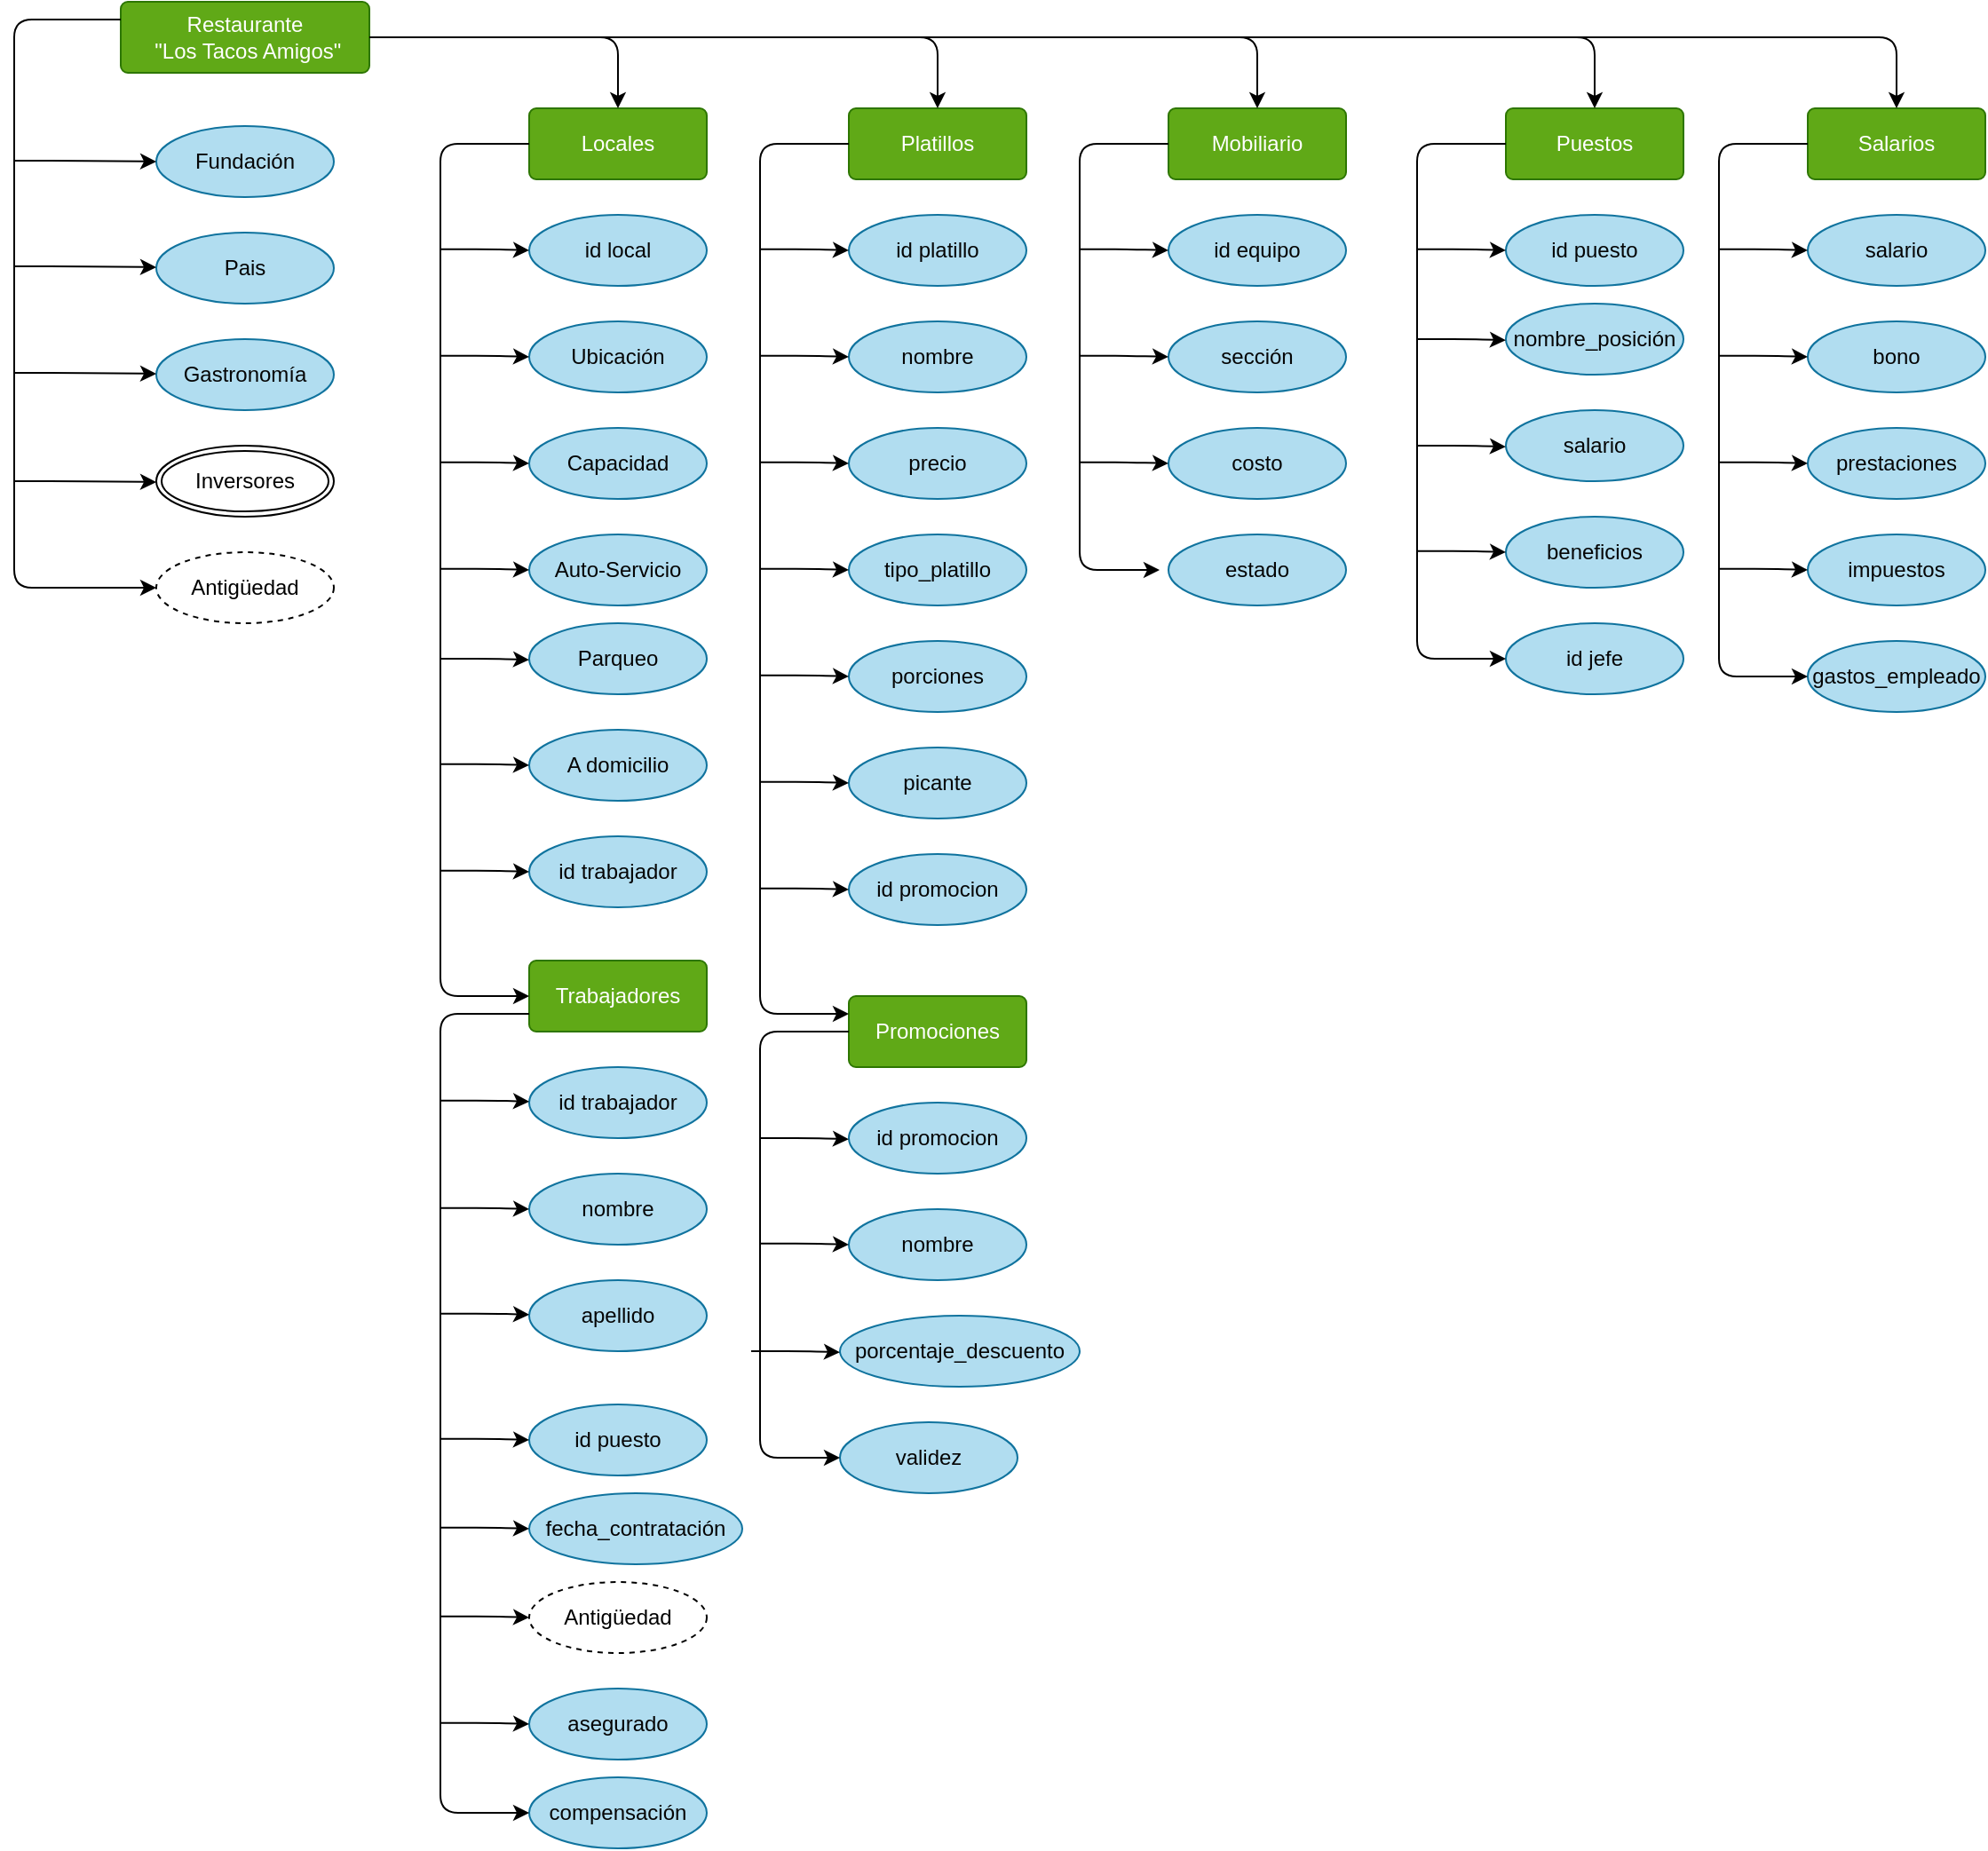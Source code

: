 <mxfile>
    <diagram id="2r4kYDlLFt5FA-E_0tEF" name="Page-1">
        <mxGraphModel dx="567" dy="354" grid="1" gridSize="10" guides="1" tooltips="1" connect="1" arrows="1" fold="1" page="1" pageScale="1" pageWidth="850" pageHeight="1100" math="0" shadow="0">
            <root>
                <mxCell id="0"/>
                <mxCell id="1" parent="0"/>
                <mxCell id="10" value="Promociones&lt;br&gt;" style="rounded=1;arcSize=10;whiteSpace=wrap;html=1;align=center;fillColor=#60a917;fontColor=#ffffff;strokeColor=#2D7600;" vertex="1" parent="1">
                    <mxGeometry x="520" y="590" width="100" height="40" as="geometry"/>
                </mxCell>
                <mxCell id="11" value="Platillos&lt;br&gt;" style="rounded=1;arcSize=10;whiteSpace=wrap;html=1;align=center;fillColor=#60a917;fontColor=#ffffff;strokeColor=#2D7600;" vertex="1" parent="1">
                    <mxGeometry x="520" y="90" width="100" height="40" as="geometry"/>
                </mxCell>
                <mxCell id="12" value="Puestos&lt;br&gt;" style="rounded=1;arcSize=10;whiteSpace=wrap;html=1;align=center;fillColor=#60a917;fontColor=#ffffff;strokeColor=#2D7600;" vertex="1" parent="1">
                    <mxGeometry x="890" y="90" width="100" height="40" as="geometry"/>
                </mxCell>
                <mxCell id="13" value="Trabajadores" style="rounded=1;arcSize=10;whiteSpace=wrap;html=1;align=center;fillColor=#60a917;fontColor=#ffffff;strokeColor=#2D7600;" vertex="1" parent="1">
                    <mxGeometry x="340" y="570" width="100" height="40" as="geometry"/>
                </mxCell>
                <mxCell id="14" value="Restaurante&lt;br&gt;&amp;nbsp;&quot;Los Tacos Amigos&quot;" style="rounded=1;arcSize=10;whiteSpace=wrap;html=1;align=center;fillColor=#60a917;fontColor=#ffffff;strokeColor=#2D7600;" vertex="1" parent="1">
                    <mxGeometry x="110" y="30" width="140" height="40" as="geometry"/>
                </mxCell>
                <mxCell id="18" value="Mobiliario&lt;br&gt;" style="rounded=1;arcSize=10;whiteSpace=wrap;html=1;align=center;fillColor=#60a917;fontColor=#ffffff;strokeColor=#2D7600;" vertex="1" parent="1">
                    <mxGeometry x="700" y="90" width="100" height="40" as="geometry"/>
                </mxCell>
                <mxCell id="19" value="Salarios&lt;br&gt;" style="rounded=1;arcSize=10;whiteSpace=wrap;html=1;align=center;fillColor=#60a917;fontColor=#ffffff;strokeColor=#2D7600;" vertex="1" parent="1">
                    <mxGeometry x="1060" y="90" width="100" height="40" as="geometry"/>
                </mxCell>
                <mxCell id="20" value="Locales" style="rounded=1;arcSize=10;whiteSpace=wrap;html=1;align=center;fillColor=#60a917;fontColor=#ffffff;strokeColor=#2D7600;" vertex="1" parent="1">
                    <mxGeometry x="340" y="90" width="100" height="40" as="geometry"/>
                </mxCell>
                <mxCell id="21" value="id trabajador" style="ellipse;whiteSpace=wrap;html=1;align=center;fillColor=#b1ddf0;strokeColor=#10739e;fontColor=#050505;" vertex="1" parent="1">
                    <mxGeometry x="340" y="630" width="100" height="40" as="geometry"/>
                </mxCell>
                <mxCell id="22" value="id puesto" style="ellipse;whiteSpace=wrap;html=1;align=center;fillColor=#b1ddf0;strokeColor=#10739e;fontColor=#050505;" vertex="1" parent="1">
                    <mxGeometry x="890" y="150" width="100" height="40" as="geometry"/>
                </mxCell>
                <mxCell id="24" value="Gastronomía" style="ellipse;whiteSpace=wrap;html=1;align=center;fillColor=#b1ddf0;strokeColor=#10739e;fontColor=#050505;" vertex="1" parent="1">
                    <mxGeometry x="130" y="220" width="100" height="40" as="geometry"/>
                </mxCell>
                <mxCell id="25" value="Pais" style="ellipse;whiteSpace=wrap;html=1;align=center;fillColor=#b1ddf0;strokeColor=#10739e;fontColor=#050505;" vertex="1" parent="1">
                    <mxGeometry x="130" y="160" width="100" height="40" as="geometry"/>
                </mxCell>
                <mxCell id="26" value="Fundación" style="ellipse;whiteSpace=wrap;html=1;align=center;fillColor=#b1ddf0;strokeColor=#10739e;fontColor=#050505;" vertex="1" parent="1">
                    <mxGeometry x="130" y="100" width="100" height="40" as="geometry"/>
                </mxCell>
                <mxCell id="29" value="Antigüedad" style="ellipse;whiteSpace=wrap;html=1;align=center;dashed=1;fillColor=none;" vertex="1" parent="1">
                    <mxGeometry x="130" y="340" width="100" height="40" as="geometry"/>
                </mxCell>
                <mxCell id="30" value="Inversores" style="ellipse;shape=doubleEllipse;margin=3;whiteSpace=wrap;html=1;align=center;fillColor=none;" vertex="1" parent="1">
                    <mxGeometry x="130" y="280" width="100" height="40" as="geometry"/>
                </mxCell>
                <mxCell id="31" value="precio" style="ellipse;whiteSpace=wrap;html=1;align=center;fillColor=#b1ddf0;strokeColor=#10739e;fontColor=#050505;" vertex="1" parent="1">
                    <mxGeometry x="520" y="270" width="100" height="40" as="geometry"/>
                </mxCell>
                <mxCell id="32" value="asegurado" style="ellipse;whiteSpace=wrap;html=1;align=center;fillColor=#b1ddf0;strokeColor=#10739e;fontColor=#050505;" vertex="1" parent="1">
                    <mxGeometry x="340" y="980" width="100" height="40" as="geometry"/>
                </mxCell>
                <mxCell id="33" value="fecha_contratación" style="ellipse;whiteSpace=wrap;html=1;align=center;fillColor=#b1ddf0;strokeColor=#10739e;fontColor=#050505;" vertex="1" parent="1">
                    <mxGeometry x="340" y="870" width="120" height="40" as="geometry"/>
                </mxCell>
                <mxCell id="34" value="Auto-Servicio" style="ellipse;whiteSpace=wrap;html=1;align=center;fillColor=#b1ddf0;strokeColor=#10739e;fontColor=#050505;" vertex="1" parent="1">
                    <mxGeometry x="340" y="330" width="100" height="40" as="geometry"/>
                </mxCell>
                <mxCell id="35" value="Ubicación" style="ellipse;whiteSpace=wrap;html=1;align=center;fillColor=#b1ddf0;strokeColor=#10739e;fontColor=#050505;" vertex="1" parent="1">
                    <mxGeometry x="340" y="210" width="100" height="40" as="geometry"/>
                </mxCell>
                <mxCell id="36" value="Capacidad&lt;br&gt;" style="ellipse;whiteSpace=wrap;html=1;align=center;fillColor=#b1ddf0;strokeColor=#10739e;fontColor=#050505;" vertex="1" parent="1">
                    <mxGeometry x="340" y="270" width="100" height="40" as="geometry"/>
                </mxCell>
                <mxCell id="37" value="id local" style="ellipse;whiteSpace=wrap;html=1;align=center;fillColor=#b1ddf0;strokeColor=#10739e;fontColor=#050505;" vertex="1" parent="1">
                    <mxGeometry x="340" y="150" width="100" height="40" as="geometry"/>
                </mxCell>
                <mxCell id="39" value="Parqueo" style="ellipse;whiteSpace=wrap;html=1;align=center;fillColor=#b1ddf0;strokeColor=#10739e;fontColor=#050505;" vertex="1" parent="1">
                    <mxGeometry x="340" y="380" width="100" height="40" as="geometry"/>
                </mxCell>
                <mxCell id="40" value="A domicilio" style="ellipse;whiteSpace=wrap;html=1;align=center;fillColor=#b1ddf0;strokeColor=#10739e;fontColor=#050505;" vertex="1" parent="1">
                    <mxGeometry x="340" y="440" width="100" height="40" as="geometry"/>
                </mxCell>
                <mxCell id="41" value="nombre&lt;span style=&quot;color: rgba(0, 0, 0, 0); font-family: monospace; font-size: 0px; text-align: start;&quot;&gt;%3CmxGraphModel%3E%3Croot%3E%3CmxCell%20id%3D%220%22%2F%3E%3CmxCell%20id%3D%221%22%20parent%3D%220%22%2F%3E%3CmxCell%20id%3D%222%22%20value%3D%22id%20trabajador%22%20style%3D%22ellipse%3BwhiteSpace%3Dwrap%3Bhtml%3D1%3Balign%3Dcenter%3BfillColor%3D%23b1ddf0%3BstrokeColor%3D%2310739e%3BfontColor%3D%23050505%3B%22%20vertex%3D%221%22%20parent%3D%221%22%3E%3CmxGeometry%20x%3D%22240%22%20y%3D%22590%22%20width%3D%22100%22%20height%3D%2240%22%20as%3D%22geometry%22%2F%3E%3C%2FmxCell%3E%3C%2Froot%3E%3C%2FmxGraphModel%3E&lt;/span&gt;" style="ellipse;whiteSpace=wrap;html=1;align=center;fillColor=#b1ddf0;strokeColor=#10739e;fontColor=#050505;" vertex="1" parent="1">
                    <mxGeometry x="340" y="690" width="100" height="40" as="geometry"/>
                </mxCell>
                <mxCell id="42" value="apellido" style="ellipse;whiteSpace=wrap;html=1;align=center;fillColor=#b1ddf0;strokeColor=#10739e;fontColor=#050505;" vertex="1" parent="1">
                    <mxGeometry x="340" y="750" width="100" height="40" as="geometry"/>
                </mxCell>
                <mxCell id="43" value="id puesto" style="ellipse;whiteSpace=wrap;html=1;align=center;fillColor=#b1ddf0;strokeColor=#10739e;fontColor=#050505;" vertex="1" parent="1">
                    <mxGeometry x="340" y="820" width="100" height="40" as="geometry"/>
                </mxCell>
                <mxCell id="44" value="id trabajador" style="ellipse;whiteSpace=wrap;html=1;align=center;fillColor=#b1ddf0;strokeColor=#10739e;fontColor=#050505;" vertex="1" parent="1">
                    <mxGeometry x="340" y="500" width="100" height="40" as="geometry"/>
                </mxCell>
                <mxCell id="45" value="Antigüedad" style="ellipse;whiteSpace=wrap;html=1;align=center;dashed=1;fillColor=none;" vertex="1" parent="1">
                    <mxGeometry x="340" y="920" width="100" height="40" as="geometry"/>
                </mxCell>
                <mxCell id="46" value="compensación" style="ellipse;whiteSpace=wrap;html=1;align=center;fillColor=#b1ddf0;strokeColor=#10739e;fontColor=#050505;" vertex="1" parent="1">
                    <mxGeometry x="340" y="1030" width="100" height="40" as="geometry"/>
                </mxCell>
                <mxCell id="47" value="porcentaje_descuento" style="ellipse;whiteSpace=wrap;html=1;align=center;fillColor=#b1ddf0;strokeColor=#10739e;fontColor=#050505;" vertex="1" parent="1">
                    <mxGeometry x="515" y="770" width="135" height="40" as="geometry"/>
                </mxCell>
                <mxCell id="48" value="tipo_platillo" style="ellipse;whiteSpace=wrap;html=1;align=center;fillColor=#b1ddf0;strokeColor=#10739e;fontColor=#050505;" vertex="1" parent="1">
                    <mxGeometry x="520" y="330" width="100" height="40" as="geometry"/>
                </mxCell>
                <mxCell id="49" value="id platillo&lt;br&gt;" style="ellipse;whiteSpace=wrap;html=1;align=center;fillColor=#b1ddf0;strokeColor=#10739e;fontColor=#050505;" vertex="1" parent="1">
                    <mxGeometry x="520" y="150" width="100" height="40" as="geometry"/>
                </mxCell>
                <mxCell id="50" value="porciones" style="ellipse;whiteSpace=wrap;html=1;align=center;fillColor=#b1ddf0;strokeColor=#10739e;fontColor=#050505;" vertex="1" parent="1">
                    <mxGeometry x="520" y="390" width="100" height="40" as="geometry"/>
                </mxCell>
                <mxCell id="51" value="picante" style="ellipse;whiteSpace=wrap;html=1;align=center;fillColor=#b1ddf0;strokeColor=#10739e;fontColor=#050505;" vertex="1" parent="1">
                    <mxGeometry x="520" y="450" width="100" height="40" as="geometry"/>
                </mxCell>
                <mxCell id="52" value="id promocion" style="ellipse;whiteSpace=wrap;html=1;align=center;fillColor=#b1ddf0;strokeColor=#10739e;fontColor=#050505;" vertex="1" parent="1">
                    <mxGeometry x="520" y="510" width="100" height="40" as="geometry"/>
                </mxCell>
                <mxCell id="53" value="nombre" style="ellipse;whiteSpace=wrap;html=1;align=center;fillColor=#b1ddf0;strokeColor=#10739e;fontColor=#050505;" vertex="1" parent="1">
                    <mxGeometry x="520" y="210" width="100" height="40" as="geometry"/>
                </mxCell>
                <mxCell id="54" value="id promocion" style="ellipse;whiteSpace=wrap;html=1;align=center;fillColor=#b1ddf0;strokeColor=#10739e;fontColor=#050505;" vertex="1" parent="1">
                    <mxGeometry x="520" y="650" width="100" height="40" as="geometry"/>
                </mxCell>
                <mxCell id="55" value="validez" style="ellipse;whiteSpace=wrap;html=1;align=center;fillColor=#b1ddf0;strokeColor=#10739e;fontColor=#050505;" vertex="1" parent="1">
                    <mxGeometry x="515" y="830" width="100" height="40" as="geometry"/>
                </mxCell>
                <mxCell id="56" value="nombre" style="ellipse;whiteSpace=wrap;html=1;align=center;fillColor=#b1ddf0;strokeColor=#10739e;fontColor=#050505;" vertex="1" parent="1">
                    <mxGeometry x="520" y="710" width="100" height="40" as="geometry"/>
                </mxCell>
                <mxCell id="57" value="id equipo" style="ellipse;whiteSpace=wrap;html=1;align=center;fillColor=#b1ddf0;strokeColor=#10739e;fontColor=#050505;" vertex="1" parent="1">
                    <mxGeometry x="700" y="150" width="100" height="40" as="geometry"/>
                </mxCell>
                <mxCell id="58" value="sección" style="ellipse;whiteSpace=wrap;html=1;align=center;fillColor=#b1ddf0;strokeColor=#10739e;fontColor=#050505;" vertex="1" parent="1">
                    <mxGeometry x="700" y="210" width="100" height="40" as="geometry"/>
                </mxCell>
                <mxCell id="59" value="costo" style="ellipse;whiteSpace=wrap;html=1;align=center;fillColor=#b1ddf0;strokeColor=#10739e;fontColor=#050505;" vertex="1" parent="1">
                    <mxGeometry x="700" y="270" width="100" height="40" as="geometry"/>
                </mxCell>
                <mxCell id="60" value="estado" style="ellipse;whiteSpace=wrap;html=1;align=center;fillColor=#b1ddf0;strokeColor=#10739e;fontColor=#050505;" vertex="1" parent="1">
                    <mxGeometry x="700" y="330" width="100" height="40" as="geometry"/>
                </mxCell>
                <mxCell id="62" value="salario" style="ellipse;whiteSpace=wrap;html=1;align=center;fillColor=#b1ddf0;strokeColor=#10739e;fontColor=#050505;" vertex="1" parent="1">
                    <mxGeometry x="1060" y="150" width="100" height="40" as="geometry"/>
                </mxCell>
                <mxCell id="63" value="id jefe" style="ellipse;whiteSpace=wrap;html=1;align=center;fillColor=#b1ddf0;strokeColor=#10739e;fontColor=#050505;" vertex="1" parent="1">
                    <mxGeometry x="890" y="380" width="100" height="40" as="geometry"/>
                </mxCell>
                <mxCell id="64" value="nombre_posición" style="ellipse;whiteSpace=wrap;html=1;align=center;fillColor=#b1ddf0;strokeColor=#10739e;fontColor=#050505;" vertex="1" parent="1">
                    <mxGeometry x="890" y="200" width="100" height="40" as="geometry"/>
                </mxCell>
                <mxCell id="65" value="salario" style="ellipse;whiteSpace=wrap;html=1;align=center;fillColor=#b1ddf0;strokeColor=#10739e;fontColor=#050505;" vertex="1" parent="1">
                    <mxGeometry x="890" y="260" width="100" height="40" as="geometry"/>
                </mxCell>
                <mxCell id="66" value="beneficios" style="ellipse;whiteSpace=wrap;html=1;align=center;fillColor=#b1ddf0;strokeColor=#10739e;fontColor=#050505;" vertex="1" parent="1">
                    <mxGeometry x="890" y="320" width="100" height="40" as="geometry"/>
                </mxCell>
                <mxCell id="67" value="prestaciones" style="ellipse;whiteSpace=wrap;html=1;align=center;fillColor=#b1ddf0;strokeColor=#10739e;fontColor=#050505;" vertex="1" parent="1">
                    <mxGeometry x="1060" y="270" width="100" height="40" as="geometry"/>
                </mxCell>
                <mxCell id="68" value="bono" style="ellipse;whiteSpace=wrap;html=1;align=center;fillColor=#b1ddf0;strokeColor=#10739e;fontColor=#050505;" vertex="1" parent="1">
                    <mxGeometry x="1060" y="210" width="100" height="40" as="geometry"/>
                </mxCell>
                <mxCell id="69" value="impuestos" style="ellipse;whiteSpace=wrap;html=1;align=center;fillColor=#b1ddf0;strokeColor=#10739e;fontColor=#050505;" vertex="1" parent="1">
                    <mxGeometry x="1060" y="330" width="100" height="40" as="geometry"/>
                </mxCell>
                <mxCell id="70" value="gastos_empleado" style="ellipse;whiteSpace=wrap;html=1;align=center;fillColor=#b1ddf0;strokeColor=#10739e;fontColor=#050505;" vertex="1" parent="1">
                    <mxGeometry x="1060" y="390" width="100" height="40" as="geometry"/>
                </mxCell>
                <mxCell id="71" style="edgeStyle=none;html=1;entryX=0;entryY=0.5;entryDx=0;entryDy=0;" edge="1" parent="1" target="29">
                    <mxGeometry relative="1" as="geometry">
                        <mxPoint x="90" y="440" as="targetPoint"/>
                        <Array as="points">
                            <mxPoint x="50" y="40"/>
                            <mxPoint x="50" y="300"/>
                            <mxPoint x="50" y="360"/>
                        </Array>
                        <mxPoint x="110" y="40" as="sourcePoint"/>
                    </mxGeometry>
                </mxCell>
                <mxCell id="72" style="edgeStyle=none;html=1;entryX=0;entryY=0.5;entryDx=0;entryDy=0;" edge="1" parent="1" target="26">
                    <mxGeometry relative="1" as="geometry">
                        <mxPoint x="110" y="119.5" as="targetPoint"/>
                        <mxPoint x="50" y="119.5" as="sourcePoint"/>
                        <Array as="points">
                            <mxPoint x="80" y="119.5"/>
                        </Array>
                    </mxGeometry>
                </mxCell>
                <mxCell id="73" style="edgeStyle=none;html=1;entryX=0;entryY=0.5;entryDx=0;entryDy=0;" edge="1" parent="1">
                    <mxGeometry relative="1" as="geometry">
                        <mxPoint x="130" y="179.5" as="targetPoint"/>
                        <mxPoint x="50" y="179" as="sourcePoint"/>
                        <Array as="points">
                            <mxPoint x="80" y="179"/>
                        </Array>
                    </mxGeometry>
                </mxCell>
                <mxCell id="74" style="edgeStyle=none;html=1;entryX=0;entryY=0.5;entryDx=0;entryDy=0;" edge="1" parent="1">
                    <mxGeometry relative="1" as="geometry">
                        <mxPoint x="130" y="300.5" as="targetPoint"/>
                        <mxPoint x="50" y="300" as="sourcePoint"/>
                        <Array as="points">
                            <mxPoint x="80" y="300"/>
                        </Array>
                    </mxGeometry>
                </mxCell>
                <mxCell id="75" style="edgeStyle=none;html=1;entryX=0;entryY=0.5;entryDx=0;entryDy=0;" edge="1" parent="1">
                    <mxGeometry relative="1" as="geometry">
                        <mxPoint x="130" y="239.5" as="targetPoint"/>
                        <mxPoint x="50" y="239" as="sourcePoint"/>
                        <Array as="points">
                            <mxPoint x="80" y="239"/>
                        </Array>
                    </mxGeometry>
                </mxCell>
                <mxCell id="76" style="edgeStyle=none;html=1;entryX=0;entryY=0.5;entryDx=0;entryDy=0;" edge="1" parent="1" target="13">
                    <mxGeometry relative="1" as="geometry">
                        <mxPoint x="360.0" y="430" as="targetPoint"/>
                        <Array as="points">
                            <mxPoint x="290" y="110"/>
                            <mxPoint x="290" y="590"/>
                        </Array>
                        <mxPoint x="340" y="110" as="sourcePoint"/>
                    </mxGeometry>
                </mxCell>
                <mxCell id="77" style="edgeStyle=none;html=1;" edge="1" parent="1">
                    <mxGeometry relative="1" as="geometry">
                        <mxPoint x="340" y="170" as="targetPoint"/>
                        <mxPoint x="290" y="169.41" as="sourcePoint"/>
                        <Array as="points">
                            <mxPoint x="320" y="169.41"/>
                        </Array>
                    </mxGeometry>
                </mxCell>
                <mxCell id="78" style="edgeStyle=none;html=1;" edge="1" parent="1">
                    <mxGeometry relative="1" as="geometry">
                        <mxPoint x="340" y="230" as="targetPoint"/>
                        <mxPoint x="290" y="229.41" as="sourcePoint"/>
                        <Array as="points">
                            <mxPoint x="320" y="229.41"/>
                        </Array>
                    </mxGeometry>
                </mxCell>
                <mxCell id="79" style="edgeStyle=none;html=1;" edge="1" parent="1">
                    <mxGeometry relative="1" as="geometry">
                        <mxPoint x="340" y="400.59" as="targetPoint"/>
                        <mxPoint x="290" y="400.0" as="sourcePoint"/>
                        <Array as="points">
                            <mxPoint x="320" y="400"/>
                        </Array>
                    </mxGeometry>
                </mxCell>
                <mxCell id="80" style="edgeStyle=none;html=1;" edge="1" parent="1">
                    <mxGeometry relative="1" as="geometry">
                        <mxPoint x="340" y="350" as="targetPoint"/>
                        <mxPoint x="290" y="349.41" as="sourcePoint"/>
                        <Array as="points">
                            <mxPoint x="320" y="349.41"/>
                        </Array>
                    </mxGeometry>
                </mxCell>
                <mxCell id="81" style="edgeStyle=none;html=1;" edge="1" parent="1">
                    <mxGeometry relative="1" as="geometry">
                        <mxPoint x="340" y="290" as="targetPoint"/>
                        <mxPoint x="290" y="289.41" as="sourcePoint"/>
                        <Array as="points">
                            <mxPoint x="320" y="289.41"/>
                        </Array>
                    </mxGeometry>
                </mxCell>
                <mxCell id="82" style="edgeStyle=none;html=1;" edge="1" parent="1">
                    <mxGeometry relative="1" as="geometry">
                        <mxPoint x="340" y="460" as="targetPoint"/>
                        <mxPoint x="290" y="459.41" as="sourcePoint"/>
                        <Array as="points">
                            <mxPoint x="320" y="459.41"/>
                        </Array>
                    </mxGeometry>
                </mxCell>
                <mxCell id="83" style="edgeStyle=none;html=1;" edge="1" parent="1">
                    <mxGeometry relative="1" as="geometry">
                        <mxPoint x="340" y="520" as="targetPoint"/>
                        <mxPoint x="290" y="519.41" as="sourcePoint"/>
                        <Array as="points">
                            <mxPoint x="320" y="519.41"/>
                        </Array>
                    </mxGeometry>
                </mxCell>
                <mxCell id="84" style="edgeStyle=none;html=1;entryX=0;entryY=0.5;entryDx=0;entryDy=0;exitX=0;exitY=0.75;exitDx=0;exitDy=0;" edge="1" parent="1" source="13" target="46">
                    <mxGeometry relative="1" as="geometry">
                        <mxPoint x="340" y="1060.0" as="targetPoint"/>
                        <Array as="points">
                            <mxPoint x="290" y="600"/>
                            <mxPoint x="290" y="1050"/>
                        </Array>
                        <mxPoint x="340" y="580" as="sourcePoint"/>
                    </mxGeometry>
                </mxCell>
                <mxCell id="85" style="edgeStyle=none;html=1;" edge="1" parent="1">
                    <mxGeometry relative="1" as="geometry">
                        <mxPoint x="340" y="649.41" as="targetPoint"/>
                        <mxPoint x="290" y="648.82" as="sourcePoint"/>
                        <Array as="points">
                            <mxPoint x="320" y="648.82"/>
                        </Array>
                    </mxGeometry>
                </mxCell>
                <mxCell id="86" style="edgeStyle=none;html=1;" edge="1" parent="1">
                    <mxGeometry relative="1" as="geometry">
                        <mxPoint x="340" y="710.0" as="targetPoint"/>
                        <mxPoint x="290" y="709.41" as="sourcePoint"/>
                        <Array as="points">
                            <mxPoint x="320" y="709.41"/>
                        </Array>
                    </mxGeometry>
                </mxCell>
                <mxCell id="87" style="edgeStyle=none;html=1;" edge="1" parent="1">
                    <mxGeometry relative="1" as="geometry">
                        <mxPoint x="340" y="769.41" as="targetPoint"/>
                        <mxPoint x="290" y="768.82" as="sourcePoint"/>
                        <Array as="points">
                            <mxPoint x="320" y="768.82"/>
                        </Array>
                    </mxGeometry>
                </mxCell>
                <mxCell id="88" style="edgeStyle=none;html=1;" edge="1" parent="1">
                    <mxGeometry relative="1" as="geometry">
                        <mxPoint x="340" y="840.0" as="targetPoint"/>
                        <mxPoint x="290" y="839.41" as="sourcePoint"/>
                        <Array as="points">
                            <mxPoint x="320" y="839.41"/>
                        </Array>
                    </mxGeometry>
                </mxCell>
                <mxCell id="89" style="edgeStyle=none;html=1;" edge="1" parent="1">
                    <mxGeometry relative="1" as="geometry">
                        <mxPoint x="340" y="890.0" as="targetPoint"/>
                        <mxPoint x="290" y="889.41" as="sourcePoint"/>
                        <Array as="points">
                            <mxPoint x="320" y="889.41"/>
                        </Array>
                    </mxGeometry>
                </mxCell>
                <mxCell id="90" style="edgeStyle=none;html=1;" edge="1" parent="1">
                    <mxGeometry relative="1" as="geometry">
                        <mxPoint x="340" y="940.0" as="targetPoint"/>
                        <mxPoint x="290" y="939.41" as="sourcePoint"/>
                        <Array as="points">
                            <mxPoint x="320" y="939.41"/>
                        </Array>
                    </mxGeometry>
                </mxCell>
                <mxCell id="91" style="edgeStyle=none;html=1;" edge="1" parent="1">
                    <mxGeometry relative="1" as="geometry">
                        <mxPoint x="340" y="1000" as="targetPoint"/>
                        <mxPoint x="290" y="999.41" as="sourcePoint"/>
                        <Array as="points">
                            <mxPoint x="320" y="999.41"/>
                        </Array>
                    </mxGeometry>
                </mxCell>
                <mxCell id="92" style="edgeStyle=none;html=1;entryX=0;entryY=0.25;entryDx=0;entryDy=0;exitX=0;exitY=0.75;exitDx=0;exitDy=0;" edge="1" parent="1" target="10">
                    <mxGeometry relative="1" as="geometry">
                        <mxPoint x="520" y="560" as="targetPoint"/>
                        <Array as="points">
                            <mxPoint x="470" y="110"/>
                            <mxPoint x="470" y="600"/>
                        </Array>
                        <mxPoint x="520" y="110.0" as="sourcePoint"/>
                    </mxGeometry>
                </mxCell>
                <mxCell id="93" style="edgeStyle=none;html=1;" edge="1" parent="1">
                    <mxGeometry relative="1" as="geometry">
                        <mxPoint x="520" y="170" as="targetPoint"/>
                        <mxPoint x="470" y="169.41" as="sourcePoint"/>
                        <Array as="points">
                            <mxPoint x="500" y="169.41"/>
                        </Array>
                    </mxGeometry>
                </mxCell>
                <mxCell id="94" style="edgeStyle=none;html=1;" edge="1" parent="1">
                    <mxGeometry relative="1" as="geometry">
                        <mxPoint x="520" y="290" as="targetPoint"/>
                        <mxPoint x="470" y="289.41" as="sourcePoint"/>
                        <Array as="points">
                            <mxPoint x="500" y="289.41"/>
                        </Array>
                    </mxGeometry>
                </mxCell>
                <mxCell id="95" style="edgeStyle=none;html=1;" edge="1" parent="1">
                    <mxGeometry relative="1" as="geometry">
                        <mxPoint x="520" y="470" as="targetPoint"/>
                        <mxPoint x="470" y="469.41" as="sourcePoint"/>
                        <Array as="points">
                            <mxPoint x="500" y="469.41"/>
                        </Array>
                    </mxGeometry>
                </mxCell>
                <mxCell id="96" style="edgeStyle=none;html=1;" edge="1" parent="1">
                    <mxGeometry relative="1" as="geometry">
                        <mxPoint x="520" y="350" as="targetPoint"/>
                        <mxPoint x="470" y="349.41" as="sourcePoint"/>
                        <Array as="points">
                            <mxPoint x="500" y="349.41"/>
                        </Array>
                    </mxGeometry>
                </mxCell>
                <mxCell id="97" style="edgeStyle=none;html=1;" edge="1" parent="1">
                    <mxGeometry relative="1" as="geometry">
                        <mxPoint x="520" y="230" as="targetPoint"/>
                        <mxPoint x="470" y="229.41" as="sourcePoint"/>
                        <Array as="points">
                            <mxPoint x="500" y="229.41"/>
                        </Array>
                    </mxGeometry>
                </mxCell>
                <mxCell id="98" style="edgeStyle=none;html=1;" edge="1" parent="1">
                    <mxGeometry relative="1" as="geometry">
                        <mxPoint x="520" y="410" as="targetPoint"/>
                        <mxPoint x="470" y="409.41" as="sourcePoint"/>
                        <Array as="points">
                            <mxPoint x="500" y="409.41"/>
                        </Array>
                    </mxGeometry>
                </mxCell>
                <mxCell id="99" style="edgeStyle=none;html=1;" edge="1" parent="1">
                    <mxGeometry relative="1" as="geometry">
                        <mxPoint x="520" y="530.0" as="targetPoint"/>
                        <mxPoint x="470" y="529.41" as="sourcePoint"/>
                        <Array as="points">
                            <mxPoint x="500" y="529.41"/>
                        </Array>
                    </mxGeometry>
                </mxCell>
                <mxCell id="100" style="edgeStyle=none;html=1;entryX=0;entryY=0.5;entryDx=0;entryDy=0;exitX=0;exitY=0.75;exitDx=0;exitDy=0;" edge="1" parent="1" target="55">
                    <mxGeometry relative="1" as="geometry">
                        <mxPoint x="520" y="1060" as="targetPoint"/>
                        <Array as="points">
                            <mxPoint x="470" y="610"/>
                            <mxPoint x="470" y="850"/>
                        </Array>
                        <mxPoint x="520" y="610.0" as="sourcePoint"/>
                    </mxGeometry>
                </mxCell>
                <mxCell id="101" style="edgeStyle=none;html=1;" edge="1" parent="1">
                    <mxGeometry relative="1" as="geometry">
                        <mxPoint x="520" y="670.59" as="targetPoint"/>
                        <mxPoint x="470" y="670" as="sourcePoint"/>
                        <Array as="points">
                            <mxPoint x="500" y="670"/>
                        </Array>
                    </mxGeometry>
                </mxCell>
                <mxCell id="102" style="edgeStyle=none;html=1;" edge="1" parent="1">
                    <mxGeometry relative="1" as="geometry">
                        <mxPoint x="520" y="730" as="targetPoint"/>
                        <mxPoint x="470" y="729.41" as="sourcePoint"/>
                        <Array as="points">
                            <mxPoint x="500" y="729.41"/>
                        </Array>
                    </mxGeometry>
                </mxCell>
                <mxCell id="103" style="edgeStyle=none;html=1;" edge="1" parent="1">
                    <mxGeometry relative="1" as="geometry">
                        <mxPoint x="700" y="170" as="targetPoint"/>
                        <mxPoint x="650" y="169.41" as="sourcePoint"/>
                        <Array as="points">
                            <mxPoint x="680" y="169.41"/>
                        </Array>
                    </mxGeometry>
                </mxCell>
                <mxCell id="104" style="edgeStyle=none;html=1;" edge="1" parent="1">
                    <mxGeometry relative="1" as="geometry">
                        <mxPoint x="700" y="230.0" as="targetPoint"/>
                        <mxPoint x="650" y="229.41" as="sourcePoint"/>
                        <Array as="points">
                            <mxPoint x="680" y="229.41"/>
                        </Array>
                    </mxGeometry>
                </mxCell>
                <mxCell id="105" style="edgeStyle=none;html=1;" edge="1" parent="1">
                    <mxGeometry relative="1" as="geometry">
                        <mxPoint x="515" y="790.59" as="targetPoint"/>
                        <mxPoint x="465" y="790.0" as="sourcePoint"/>
                        <Array as="points">
                            <mxPoint x="495" y="790"/>
                        </Array>
                    </mxGeometry>
                </mxCell>
                <mxCell id="106" style="edgeStyle=none;html=1;entryX=0;entryY=0.5;entryDx=0;entryDy=0;exitX=0;exitY=0.75;exitDx=0;exitDy=0;" edge="1" parent="1">
                    <mxGeometry relative="1" as="geometry">
                        <mxPoint x="695" y="350" as="targetPoint"/>
                        <Array as="points">
                            <mxPoint x="650" y="110"/>
                            <mxPoint x="650" y="350"/>
                        </Array>
                        <mxPoint x="700" y="110.0" as="sourcePoint"/>
                    </mxGeometry>
                </mxCell>
                <mxCell id="107" style="edgeStyle=none;html=1;" edge="1" parent="1">
                    <mxGeometry relative="1" as="geometry">
                        <mxPoint x="700" y="290" as="targetPoint"/>
                        <mxPoint x="650" y="289.41" as="sourcePoint"/>
                        <Array as="points">
                            <mxPoint x="680" y="289.41"/>
                        </Array>
                    </mxGeometry>
                </mxCell>
                <mxCell id="108" style="edgeStyle=none;html=1;entryX=0;entryY=0.5;entryDx=0;entryDy=0;exitX=0;exitY=0.75;exitDx=0;exitDy=0;" edge="1" parent="1" target="63">
                    <mxGeometry relative="1" as="geometry">
                        <mxPoint x="885" y="350.0" as="targetPoint"/>
                        <Array as="points">
                            <mxPoint x="840" y="110"/>
                            <mxPoint x="840" y="400"/>
                        </Array>
                        <mxPoint x="890" y="110.0" as="sourcePoint"/>
                    </mxGeometry>
                </mxCell>
                <mxCell id="109" style="edgeStyle=none;html=1;" edge="1" parent="1">
                    <mxGeometry relative="1" as="geometry">
                        <mxPoint x="890" y="340.0" as="targetPoint"/>
                        <mxPoint x="840" y="339.41" as="sourcePoint"/>
                        <Array as="points">
                            <mxPoint x="870" y="339.41"/>
                        </Array>
                    </mxGeometry>
                </mxCell>
                <mxCell id="110" style="edgeStyle=none;html=1;" edge="1" parent="1">
                    <mxGeometry relative="1" as="geometry">
                        <mxPoint x="890" y="280.59" as="targetPoint"/>
                        <mxPoint x="840" y="280.0" as="sourcePoint"/>
                        <Array as="points">
                            <mxPoint x="870" y="280"/>
                        </Array>
                    </mxGeometry>
                </mxCell>
                <mxCell id="111" style="edgeStyle=none;html=1;" edge="1" parent="1">
                    <mxGeometry relative="1" as="geometry">
                        <mxPoint x="890" y="220.59" as="targetPoint"/>
                        <mxPoint x="840" y="220.0" as="sourcePoint"/>
                        <Array as="points">
                            <mxPoint x="870" y="220.0"/>
                        </Array>
                    </mxGeometry>
                </mxCell>
                <mxCell id="112" style="edgeStyle=none;html=1;" edge="1" parent="1">
                    <mxGeometry relative="1" as="geometry">
                        <mxPoint x="890" y="170.0" as="targetPoint"/>
                        <mxPoint x="840" y="169.41" as="sourcePoint"/>
                        <Array as="points">
                            <mxPoint x="870" y="169.41"/>
                        </Array>
                    </mxGeometry>
                </mxCell>
                <mxCell id="113" style="edgeStyle=none;html=1;entryX=0;entryY=0.5;entryDx=0;entryDy=0;exitX=0;exitY=0.75;exitDx=0;exitDy=0;" edge="1" parent="1" target="70">
                    <mxGeometry relative="1" as="geometry">
                        <mxPoint x="1055" y="350.0" as="targetPoint"/>
                        <Array as="points">
                            <mxPoint x="1010" y="110"/>
                            <mxPoint x="1010" y="410"/>
                        </Array>
                        <mxPoint x="1060" y="110.0" as="sourcePoint"/>
                    </mxGeometry>
                </mxCell>
                <mxCell id="114" style="edgeStyle=none;html=1;" edge="1" parent="1">
                    <mxGeometry relative="1" as="geometry">
                        <mxPoint x="1060" y="170.0" as="targetPoint"/>
                        <mxPoint x="1010" y="169.41" as="sourcePoint"/>
                        <Array as="points">
                            <mxPoint x="1040" y="169.41"/>
                        </Array>
                    </mxGeometry>
                </mxCell>
                <mxCell id="115" style="edgeStyle=none;html=1;" edge="1" parent="1">
                    <mxGeometry relative="1" as="geometry">
                        <mxPoint x="1060" y="350.0" as="targetPoint"/>
                        <mxPoint x="1010" y="349.41" as="sourcePoint"/>
                        <Array as="points">
                            <mxPoint x="1040" y="349.41"/>
                        </Array>
                    </mxGeometry>
                </mxCell>
                <mxCell id="117" style="edgeStyle=none;html=1;" edge="1" parent="1">
                    <mxGeometry relative="1" as="geometry">
                        <mxPoint x="1060" y="230.0" as="targetPoint"/>
                        <mxPoint x="1010" y="229.41" as="sourcePoint"/>
                        <Array as="points">
                            <mxPoint x="1040" y="229.41"/>
                        </Array>
                    </mxGeometry>
                </mxCell>
                <mxCell id="118" style="edgeStyle=none;html=1;" edge="1" parent="1">
                    <mxGeometry relative="1" as="geometry">
                        <mxPoint x="1060" y="290.0" as="targetPoint"/>
                        <mxPoint x="1010" y="289.41" as="sourcePoint"/>
                        <Array as="points">
                            <mxPoint x="1040" y="289.41"/>
                        </Array>
                    </mxGeometry>
                </mxCell>
                <mxCell id="119" style="edgeStyle=none;html=1;entryX=0.5;entryY=0;entryDx=0;entryDy=0;" edge="1" parent="1" target="20">
                    <mxGeometry relative="1" as="geometry">
                        <mxPoint x="370" y="100" as="targetPoint"/>
                        <Array as="points">
                            <mxPoint x="390" y="50"/>
                        </Array>
                        <mxPoint x="250" y="50" as="sourcePoint"/>
                    </mxGeometry>
                </mxCell>
                <mxCell id="120" style="edgeStyle=none;html=1;entryX=0.5;entryY=0;entryDx=0;entryDy=0;" edge="1" parent="1" target="11">
                    <mxGeometry relative="1" as="geometry">
                        <mxPoint x="520.0" y="90" as="targetPoint"/>
                        <Array as="points">
                            <mxPoint x="570" y="50"/>
                        </Array>
                        <mxPoint x="380" y="50" as="sourcePoint"/>
                    </mxGeometry>
                </mxCell>
                <mxCell id="121" style="edgeStyle=none;html=1;entryX=0.5;entryY=0;entryDx=0;entryDy=0;" edge="1" parent="1">
                    <mxGeometry relative="1" as="geometry">
                        <mxPoint x="750" y="90" as="targetPoint"/>
                        <Array as="points">
                            <mxPoint x="750" y="50"/>
                        </Array>
                        <mxPoint x="560.0" y="50" as="sourcePoint"/>
                    </mxGeometry>
                </mxCell>
                <mxCell id="122" style="edgeStyle=none;html=1;entryX=0.5;entryY=0;entryDx=0;entryDy=0;" edge="1" parent="1" target="12">
                    <mxGeometry relative="1" as="geometry">
                        <mxPoint x="930" y="90" as="targetPoint"/>
                        <Array as="points">
                            <mxPoint x="940" y="50"/>
                        </Array>
                        <mxPoint x="740.0" y="50" as="sourcePoint"/>
                    </mxGeometry>
                </mxCell>
                <mxCell id="123" style="edgeStyle=none;html=1;entryX=0.5;entryY=0;entryDx=0;entryDy=0;" edge="1" parent="1" target="19">
                    <mxGeometry relative="1" as="geometry">
                        <mxPoint x="1130" y="90" as="targetPoint"/>
                        <Array as="points">
                            <mxPoint x="1110" y="50"/>
                        </Array>
                        <mxPoint x="930" y="50" as="sourcePoint"/>
                    </mxGeometry>
                </mxCell>
            </root>
        </mxGraphModel>
    </diagram>
</mxfile>